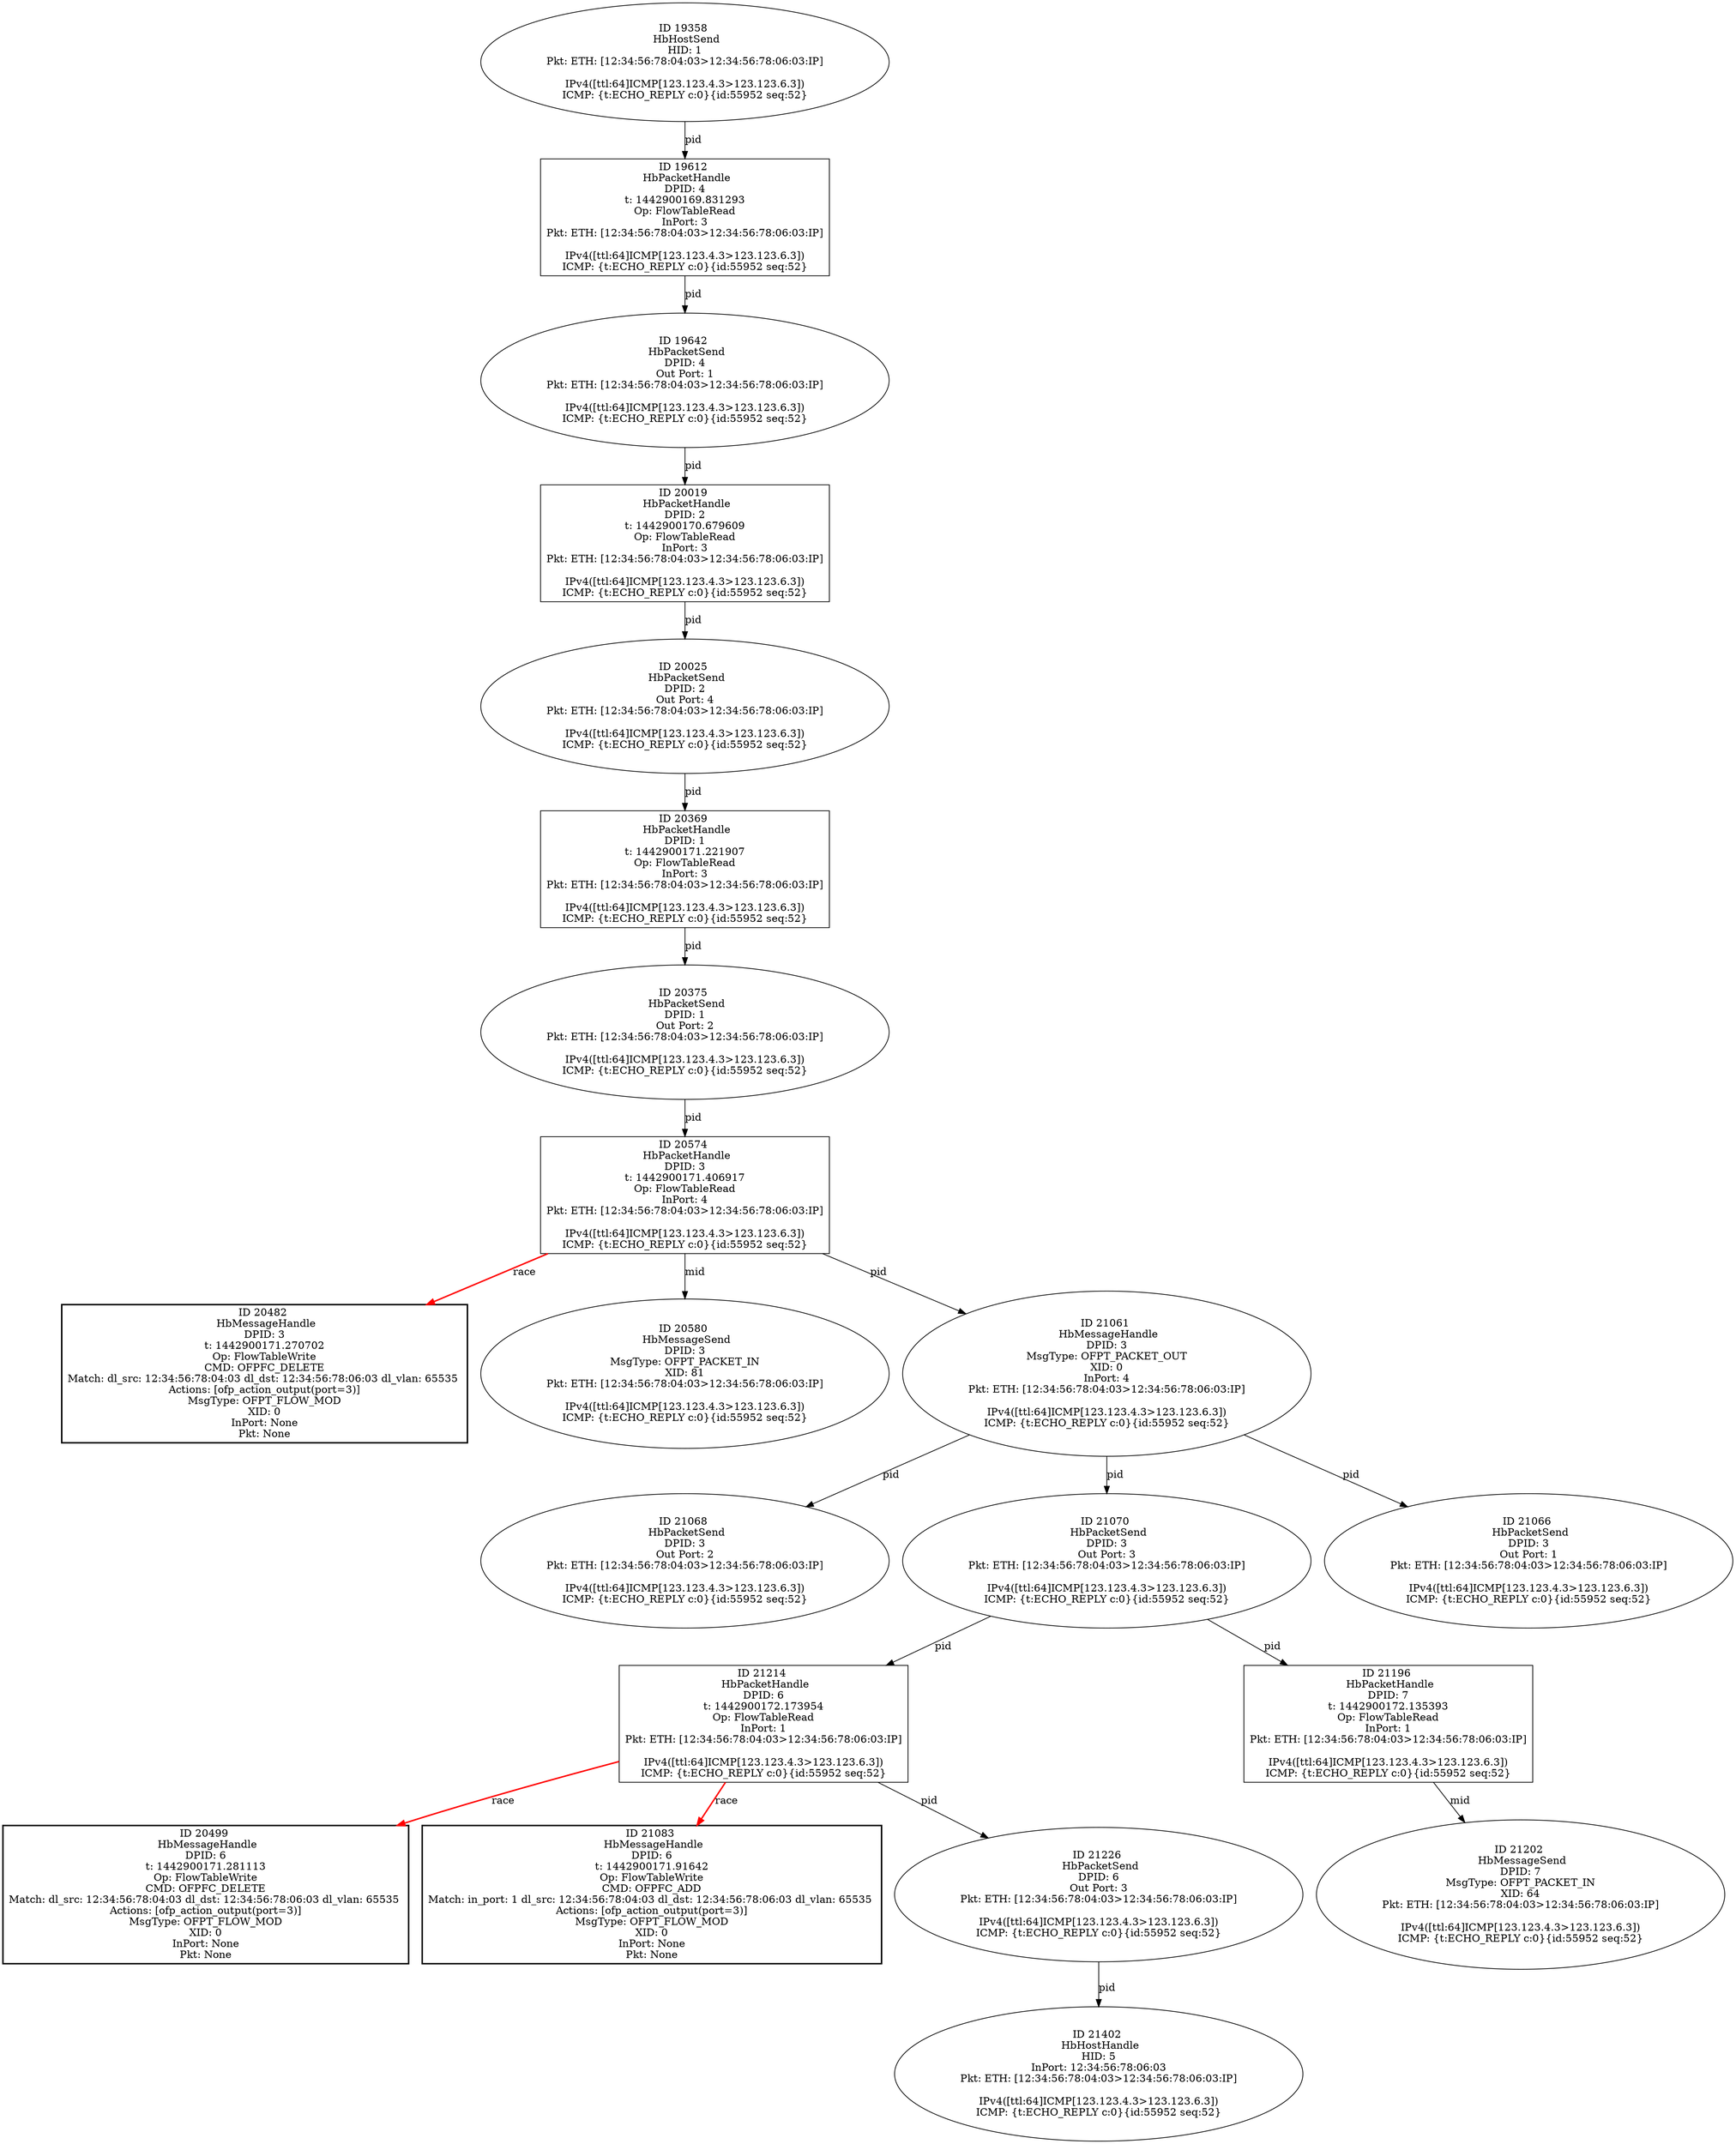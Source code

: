 strict digraph G {
21214 [shape=box, event=<hb_events.HbPacketHandle object at 0x10c7d8050>, label="ID 21214 
 HbPacketHandle
DPID: 6
t: 1442900172.173954
Op: FlowTableRead
InPort: 1
Pkt: ETH: [12:34:56:78:04:03>12:34:56:78:06:03:IP]

IPv4([ttl:64]ICMP[123.123.4.3>123.123.6.3])
ICMP: {t:ECHO_REPLY c:0}{id:55952 seq:52}"];
20499 [shape=box, style=bold, event=<hb_events.HbMessageHandle object at 0x10c6144d0>, label="ID 20499 
 HbMessageHandle
DPID: 6
t: 1442900171.281113
Op: FlowTableWrite
CMD: OFPFC_DELETE
Match: dl_src: 12:34:56:78:04:03 dl_dst: 12:34:56:78:06:03 dl_vlan: 65535 
Actions: [ofp_action_output(port=3)]
MsgType: OFPT_FLOW_MOD
XID: 0
InPort: None
Pkt: None"];
20482 [shape=box, style=bold, event=<hb_events.HbMessageHandle object at 0x10c606410>, label="ID 20482 
 HbMessageHandle
DPID: 3
t: 1442900171.270702
Op: FlowTableWrite
CMD: OFPFC_DELETE
Match: dl_src: 12:34:56:78:04:03 dl_dst: 12:34:56:78:06:03 dl_vlan: 65535 
Actions: [ofp_action_output(port=3)]
MsgType: OFPT_FLOW_MOD
XID: 0
InPort: None
Pkt: None"];
21083 [shape=box, style=bold, event=<hb_events.HbMessageHandle object at 0x10c768590>, label="ID 21083 
 HbMessageHandle
DPID: 6
t: 1442900171.91642
Op: FlowTableWrite
CMD: OFPFC_ADD
Match: in_port: 1 dl_src: 12:34:56:78:04:03 dl_dst: 12:34:56:78:06:03 dl_vlan: 65535 
Actions: [ofp_action_output(port=3)]
MsgType: OFPT_FLOW_MOD
XID: 0
InPort: None
Pkt: None"];
20580 [shape=oval, event=<hb_events.HbMessageSend object at 0x10c63d410>, label="ID 20580 
 HbMessageSend
DPID: 3
MsgType: OFPT_PACKET_IN
XID: 81
Pkt: ETH: [12:34:56:78:04:03>12:34:56:78:06:03:IP]

IPv4([ttl:64]ICMP[123.123.4.3>123.123.6.3])
ICMP: {t:ECHO_REPLY c:0}{id:55952 seq:52}"];
21061 [shape=oval, event=<hb_events.HbMessageHandle object at 0x10c74eed0>, label="ID 21061 
 HbMessageHandle
DPID: 3
MsgType: OFPT_PACKET_OUT
XID: 0
InPort: 4
Pkt: ETH: [12:34:56:78:04:03>12:34:56:78:06:03:IP]

IPv4([ttl:64]ICMP[123.123.4.3>123.123.6.3])
ICMP: {t:ECHO_REPLY c:0}{id:55952 seq:52}"];
21068 [shape=oval, event=<hb_events.HbPacketSend object at 0x10c762810>, label="ID 21068 
 HbPacketSend
DPID: 3
Out Port: 2
Pkt: ETH: [12:34:56:78:04:03>12:34:56:78:06:03:IP]

IPv4([ttl:64]ICMP[123.123.4.3>123.123.6.3])
ICMP: {t:ECHO_REPLY c:0}{id:55952 seq:52}"];
21226 [shape=oval, event=<hb_events.HbPacketSend object at 0x10c7de4d0>, label="ID 21226 
 HbPacketSend
DPID: 6
Out Port: 3
Pkt: ETH: [12:34:56:78:04:03>12:34:56:78:06:03:IP]

IPv4([ttl:64]ICMP[123.123.4.3>123.123.6.3])
ICMP: {t:ECHO_REPLY c:0}{id:55952 seq:52}"];
21196 [shape=box, event=<hb_events.HbPacketHandle object at 0x10c7b0810>, label="ID 21196 
 HbPacketHandle
DPID: 7
t: 1442900172.135393
Op: FlowTableRead
InPort: 1
Pkt: ETH: [12:34:56:78:04:03>12:34:56:78:06:03:IP]

IPv4([ttl:64]ICMP[123.123.4.3>123.123.6.3])
ICMP: {t:ECHO_REPLY c:0}{id:55952 seq:52}"];
21070 [shape=oval, event=<hb_events.HbPacketSend object at 0x10c762a50>, label="ID 21070 
 HbPacketSend
DPID: 3
Out Port: 3
Pkt: ETH: [12:34:56:78:04:03>12:34:56:78:06:03:IP]

IPv4([ttl:64]ICMP[123.123.4.3>123.123.6.3])
ICMP: {t:ECHO_REPLY c:0}{id:55952 seq:52}"];
20369 [shape=box, event=<hb_events.HbPacketHandle object at 0x10c5bd510>, label="ID 20369 
 HbPacketHandle
DPID: 1
t: 1442900171.221907
Op: FlowTableRead
InPort: 3
Pkt: ETH: [12:34:56:78:04:03>12:34:56:78:06:03:IP]

IPv4([ttl:64]ICMP[123.123.4.3>123.123.6.3])
ICMP: {t:ECHO_REPLY c:0}{id:55952 seq:52}"];
21202 [shape=oval, event=<hb_events.HbMessageSend object at 0x10c7cb890>, label="ID 21202 
 HbMessageSend
DPID: 7
MsgType: OFPT_PACKET_IN
XID: 64
Pkt: ETH: [12:34:56:78:04:03>12:34:56:78:06:03:IP]

IPv4([ttl:64]ICMP[123.123.4.3>123.123.6.3])
ICMP: {t:ECHO_REPLY c:0}{id:55952 seq:52}"];
20019 [shape=box, event=<hb_events.HbPacketHandle object at 0x10c490610>, label="ID 20019 
 HbPacketHandle
DPID: 2
t: 1442900170.679609
Op: FlowTableRead
InPort: 3
Pkt: ETH: [12:34:56:78:04:03>12:34:56:78:06:03:IP]

IPv4([ttl:64]ICMP[123.123.4.3>123.123.6.3])
ICMP: {t:ECHO_REPLY c:0}{id:55952 seq:52}"];
20574 [shape=box, event=<hb_events.HbPacketHandle object at 0x10c63a510>, label="ID 20574 
 HbPacketHandle
DPID: 3
t: 1442900171.406917
Op: FlowTableRead
InPort: 4
Pkt: ETH: [12:34:56:78:04:03>12:34:56:78:06:03:IP]

IPv4([ttl:64]ICMP[123.123.4.3>123.123.6.3])
ICMP: {t:ECHO_REPLY c:0}{id:55952 seq:52}"];
20375 [shape=oval, event=<hb_events.HbPacketSend object at 0x10c5bd9d0>, label="ID 20375 
 HbPacketSend
DPID: 1
Out Port: 2
Pkt: ETH: [12:34:56:78:04:03>12:34:56:78:06:03:IP]

IPv4([ttl:64]ICMP[123.123.4.3>123.123.6.3])
ICMP: {t:ECHO_REPLY c:0}{id:55952 seq:52}"];
20025 [shape=oval, event=<hb_events.HbPacketSend object at 0x10c4a3090>, label="ID 20025 
 HbPacketSend
DPID: 2
Out Port: 4
Pkt: ETH: [12:34:56:78:04:03>12:34:56:78:06:03:IP]

IPv4([ttl:64]ICMP[123.123.4.3>123.123.6.3])
ICMP: {t:ECHO_REPLY c:0}{id:55952 seq:52}"];
19642 [shape=oval, event=<hb_events.HbPacketSend object at 0x10c2dee10>, label="ID 19642 
 HbPacketSend
DPID: 4
Out Port: 1
Pkt: ETH: [12:34:56:78:04:03>12:34:56:78:06:03:IP]

IPv4([ttl:64]ICMP[123.123.4.3>123.123.6.3])
ICMP: {t:ECHO_REPLY c:0}{id:55952 seq:52}"];
21402 [shape=oval, event=<hb_events.HbHostHandle object at 0x10c8518d0>, label="ID 21402 
 HbHostHandle
HID: 5
InPort: 12:34:56:78:06:03
Pkt: ETH: [12:34:56:78:04:03>12:34:56:78:06:03:IP]

IPv4([ttl:64]ICMP[123.123.4.3>123.123.6.3])
ICMP: {t:ECHO_REPLY c:0}{id:55952 seq:52}"];
19612 [shape=box, event=<hb_events.HbPacketHandle object at 0x10c2ead90>, label="ID 19612 
 HbPacketHandle
DPID: 4
t: 1442900169.831293
Op: FlowTableRead
InPort: 3
Pkt: ETH: [12:34:56:78:04:03>12:34:56:78:06:03:IP]

IPv4([ttl:64]ICMP[123.123.4.3>123.123.6.3])
ICMP: {t:ECHO_REPLY c:0}{id:55952 seq:52}"];
21066 [shape=oval, event=<hb_events.HbPacketSend object at 0x10c7625d0>, label="ID 21066 
 HbPacketSend
DPID: 3
Out Port: 1
Pkt: ETH: [12:34:56:78:04:03>12:34:56:78:06:03:IP]

IPv4([ttl:64]ICMP[123.123.4.3>123.123.6.3])
ICMP: {t:ECHO_REPLY c:0}{id:55952 seq:52}"];
19358 [shape=oval, event=<hb_events.HbHostSend object at 0x10c0fd950>, label="ID 19358 
 HbHostSend
HID: 1
Pkt: ETH: [12:34:56:78:04:03>12:34:56:78:06:03:IP]

IPv4([ttl:64]ICMP[123.123.4.3>123.123.6.3])
ICMP: {t:ECHO_REPLY c:0}{id:55952 seq:52}"];
21061 -> 21066  [rel=pid, label=pid];
21061 -> 21068  [rel=pid, label=pid];
21061 -> 21070  [rel=pid, label=pid];
19358 -> 19612  [rel=pid, label=pid];
21196 -> 21202  [rel=mid, label=mid];
21226 -> 21402  [rel=pid, label=pid];
21070 -> 21196  [rel=pid, label=pid];
21070 -> 21214  [rel=pid, label=pid];
20369 -> 20375  [rel=pid, label=pid];
20019 -> 20025  [rel=pid, label=pid];
20574 -> 20482  [harmful=True, color=red, style=bold, rel=race, label=race];
20574 -> 20580  [rel=mid, label=mid];
20574 -> 21061  [rel=pid, label=pid];
20375 -> 20574  [rel=pid, label=pid];
20025 -> 20369  [rel=pid, label=pid];
19642 -> 20019  [rel=pid, label=pid];
19612 -> 19642  [rel=pid, label=pid];
21214 -> 21226  [rel=pid, label=pid];
21214 -> 20499  [harmful=True, color=red, style=bold, rel=race, label=race];
21214 -> 21083  [harmful=True, color=red, style=bold, rel=race, label=race];
}
